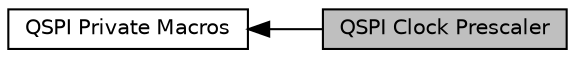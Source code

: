 digraph "QSPI Clock Prescaler"
{
  edge [fontname="Helvetica",fontsize="10",labelfontname="Helvetica",labelfontsize="10"];
  node [fontname="Helvetica",fontsize="10",shape=record];
  rankdir=LR;
  Node0 [label="QSPI Clock Prescaler",height=0.2,width=0.4,color="black", fillcolor="grey75", style="filled", fontcolor="black"];
  Node1 [label="QSPI Private Macros",height=0.2,width=0.4,color="black", fillcolor="white", style="filled",URL="$group___q_s_p_i___private___macros.html"];
  Node1->Node0 [shape=plaintext, dir="back", style="solid"];
}
